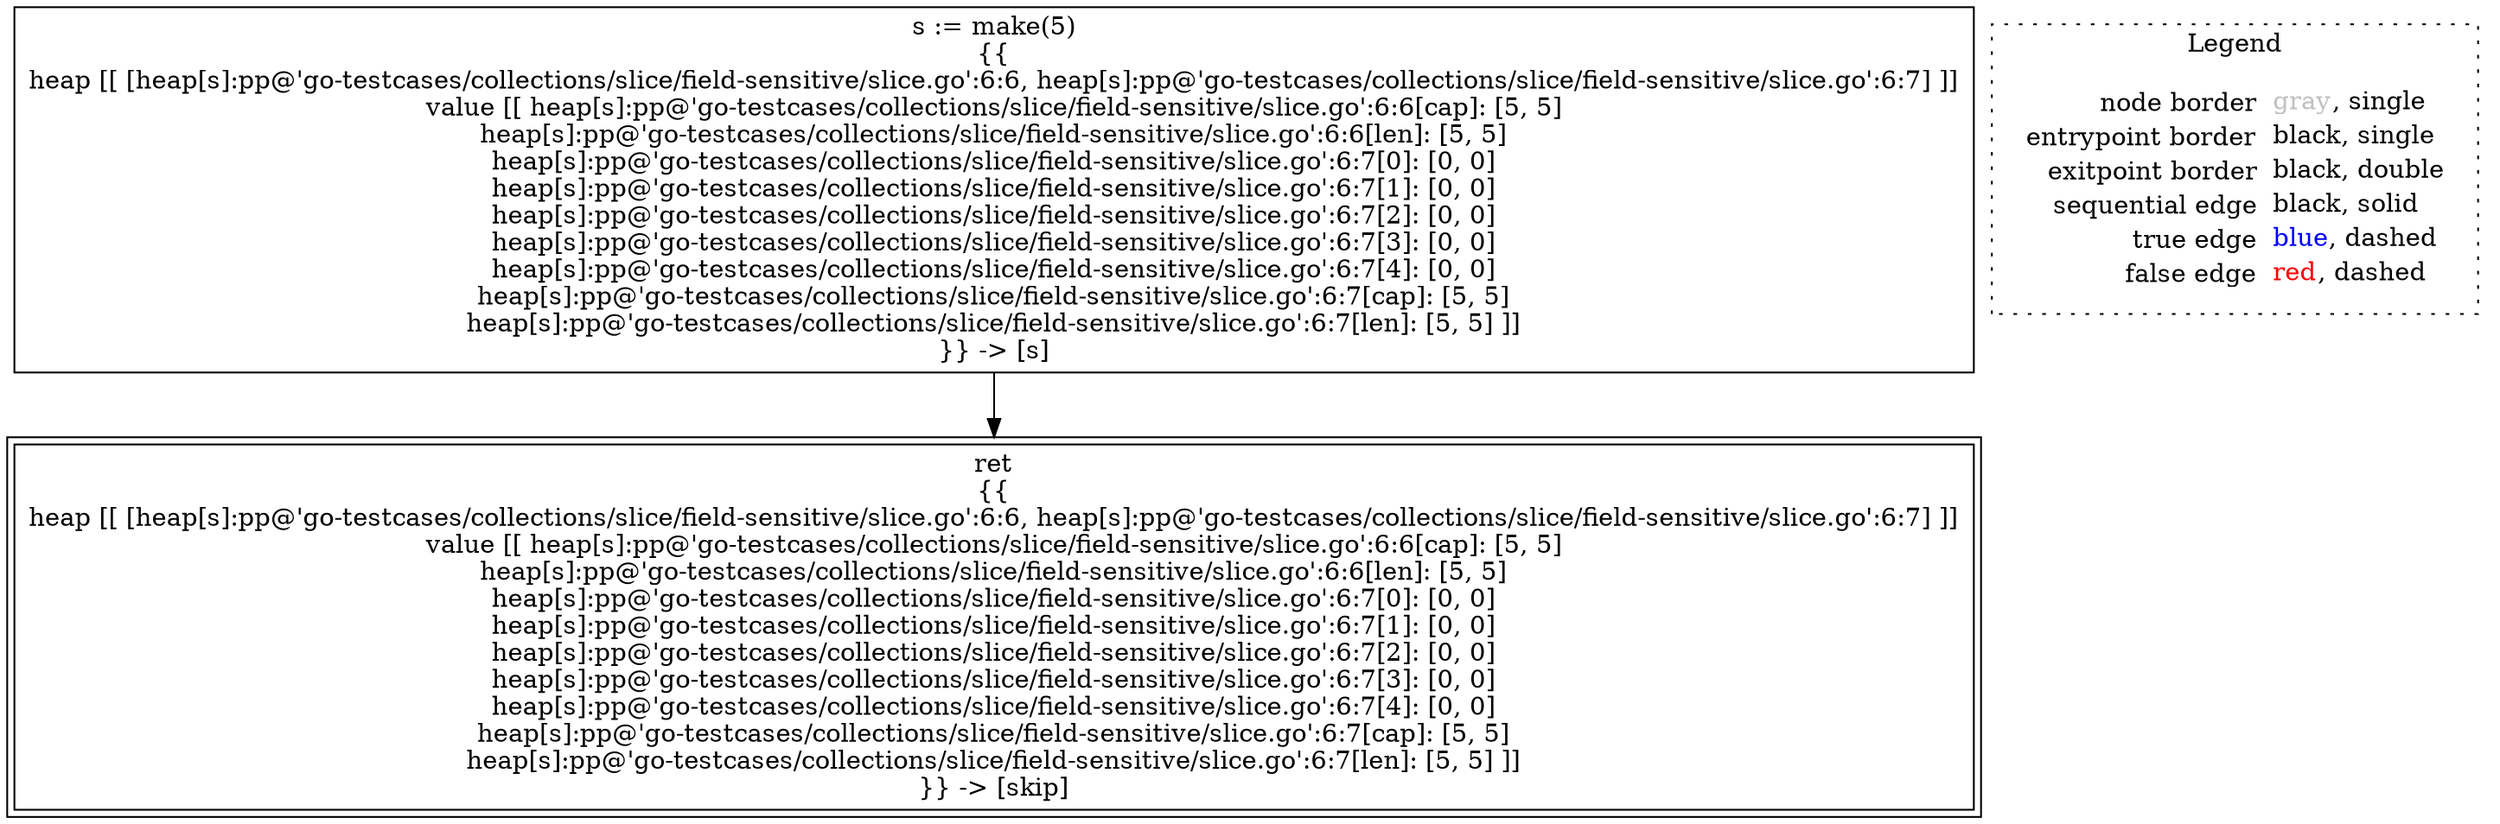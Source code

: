digraph {
	"node0" [shape="rect",color="black",label=<s := make(5)<BR/>{{<BR/>heap [[ [heap[s]:pp@'go-testcases/collections/slice/field-sensitive/slice.go':6:6, heap[s]:pp@'go-testcases/collections/slice/field-sensitive/slice.go':6:7] ]]<BR/>value [[ heap[s]:pp@'go-testcases/collections/slice/field-sensitive/slice.go':6:6[cap]: [5, 5]<BR/>heap[s]:pp@'go-testcases/collections/slice/field-sensitive/slice.go':6:6[len]: [5, 5]<BR/>heap[s]:pp@'go-testcases/collections/slice/field-sensitive/slice.go':6:7[0]: [0, 0]<BR/>heap[s]:pp@'go-testcases/collections/slice/field-sensitive/slice.go':6:7[1]: [0, 0]<BR/>heap[s]:pp@'go-testcases/collections/slice/field-sensitive/slice.go':6:7[2]: [0, 0]<BR/>heap[s]:pp@'go-testcases/collections/slice/field-sensitive/slice.go':6:7[3]: [0, 0]<BR/>heap[s]:pp@'go-testcases/collections/slice/field-sensitive/slice.go':6:7[4]: [0, 0]<BR/>heap[s]:pp@'go-testcases/collections/slice/field-sensitive/slice.go':6:7[cap]: [5, 5]<BR/>heap[s]:pp@'go-testcases/collections/slice/field-sensitive/slice.go':6:7[len]: [5, 5] ]]<BR/>}} -&gt; [s]>];
	"node1" [shape="rect",color="black",peripheries="2",label=<ret<BR/>{{<BR/>heap [[ [heap[s]:pp@'go-testcases/collections/slice/field-sensitive/slice.go':6:6, heap[s]:pp@'go-testcases/collections/slice/field-sensitive/slice.go':6:7] ]]<BR/>value [[ heap[s]:pp@'go-testcases/collections/slice/field-sensitive/slice.go':6:6[cap]: [5, 5]<BR/>heap[s]:pp@'go-testcases/collections/slice/field-sensitive/slice.go':6:6[len]: [5, 5]<BR/>heap[s]:pp@'go-testcases/collections/slice/field-sensitive/slice.go':6:7[0]: [0, 0]<BR/>heap[s]:pp@'go-testcases/collections/slice/field-sensitive/slice.go':6:7[1]: [0, 0]<BR/>heap[s]:pp@'go-testcases/collections/slice/field-sensitive/slice.go':6:7[2]: [0, 0]<BR/>heap[s]:pp@'go-testcases/collections/slice/field-sensitive/slice.go':6:7[3]: [0, 0]<BR/>heap[s]:pp@'go-testcases/collections/slice/field-sensitive/slice.go':6:7[4]: [0, 0]<BR/>heap[s]:pp@'go-testcases/collections/slice/field-sensitive/slice.go':6:7[cap]: [5, 5]<BR/>heap[s]:pp@'go-testcases/collections/slice/field-sensitive/slice.go':6:7[len]: [5, 5] ]]<BR/>}} -&gt; [skip]>];
	"node0" -> "node1" [color="black"];
subgraph cluster_legend {
	label="Legend";
	style=dotted;
	node [shape=plaintext];
	"legend" [label=<<table border="0" cellpadding="2" cellspacing="0" cellborder="0"><tr><td align="right">node border&nbsp;</td><td align="left"><font color="gray">gray</font>, single</td></tr><tr><td align="right">entrypoint border&nbsp;</td><td align="left"><font color="black">black</font>, single</td></tr><tr><td align="right">exitpoint border&nbsp;</td><td align="left"><font color="black">black</font>, double</td></tr><tr><td align="right">sequential edge&nbsp;</td><td align="left"><font color="black">black</font>, solid</td></tr><tr><td align="right">true edge&nbsp;</td><td align="left"><font color="blue">blue</font>, dashed</td></tr><tr><td align="right">false edge&nbsp;</td><td align="left"><font color="red">red</font>, dashed</td></tr></table>>];
}

}
